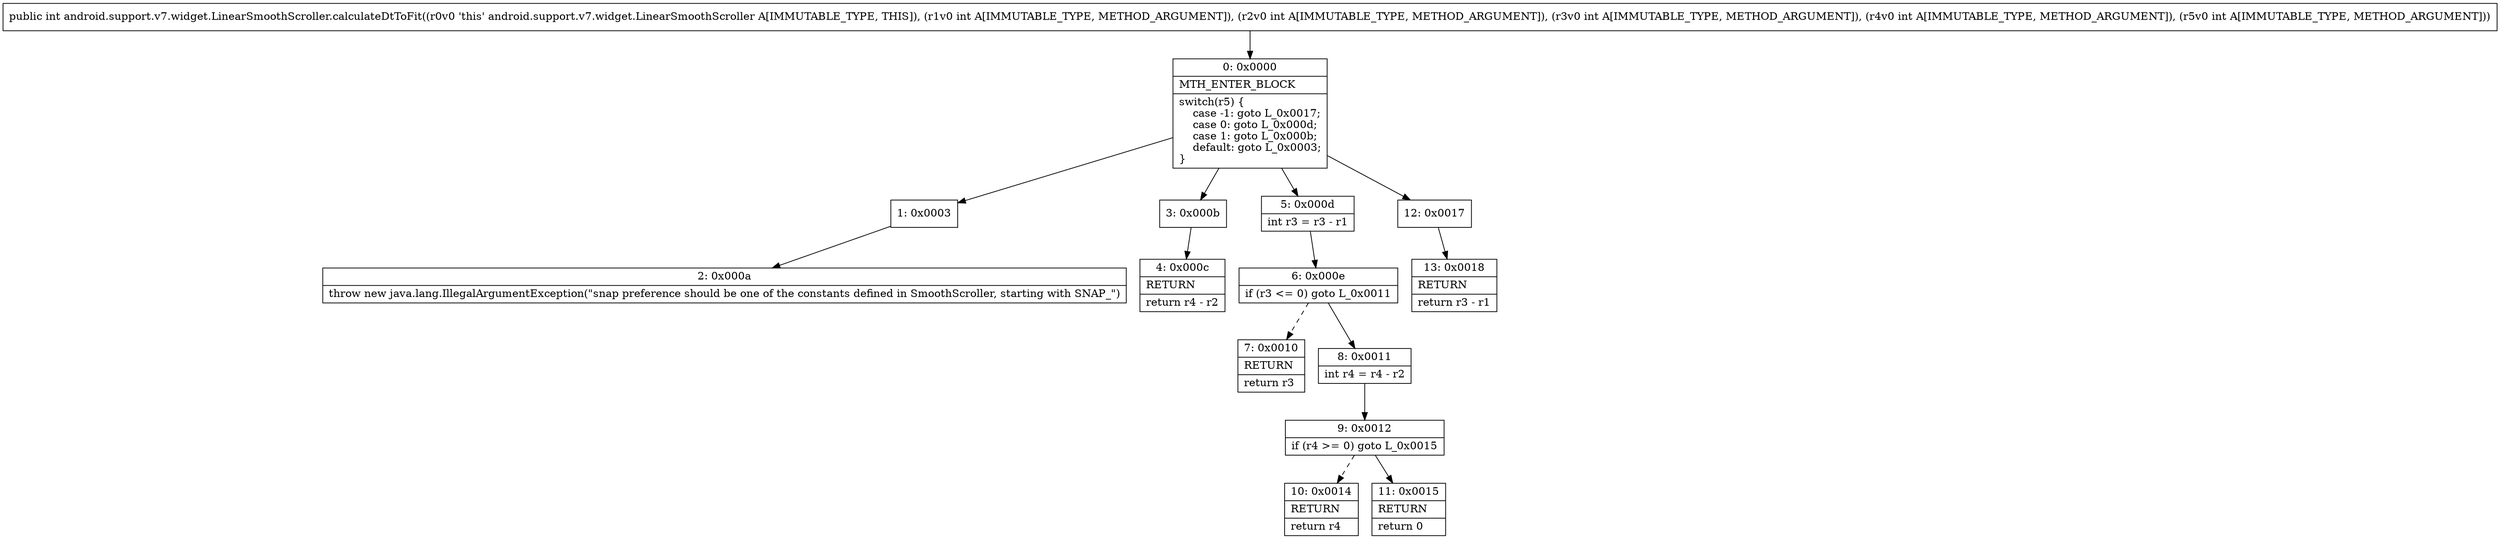 digraph "CFG forandroid.support.v7.widget.LinearSmoothScroller.calculateDtToFit(IIIII)I" {
Node_0 [shape=record,label="{0\:\ 0x0000|MTH_ENTER_BLOCK\l|switch(r5) \{\l    case \-1: goto L_0x0017;\l    case 0: goto L_0x000d;\l    case 1: goto L_0x000b;\l    default: goto L_0x0003;\l\}\l}"];
Node_1 [shape=record,label="{1\:\ 0x0003}"];
Node_2 [shape=record,label="{2\:\ 0x000a|throw new java.lang.IllegalArgumentException(\"snap preference should be one of the constants defined in SmoothScroller, starting with SNAP_\")\l}"];
Node_3 [shape=record,label="{3\:\ 0x000b}"];
Node_4 [shape=record,label="{4\:\ 0x000c|RETURN\l|return r4 \- r2\l}"];
Node_5 [shape=record,label="{5\:\ 0x000d|int r3 = r3 \- r1\l}"];
Node_6 [shape=record,label="{6\:\ 0x000e|if (r3 \<= 0) goto L_0x0011\l}"];
Node_7 [shape=record,label="{7\:\ 0x0010|RETURN\l|return r3\l}"];
Node_8 [shape=record,label="{8\:\ 0x0011|int r4 = r4 \- r2\l}"];
Node_9 [shape=record,label="{9\:\ 0x0012|if (r4 \>= 0) goto L_0x0015\l}"];
Node_10 [shape=record,label="{10\:\ 0x0014|RETURN\l|return r4\l}"];
Node_11 [shape=record,label="{11\:\ 0x0015|RETURN\l|return 0\l}"];
Node_12 [shape=record,label="{12\:\ 0x0017}"];
Node_13 [shape=record,label="{13\:\ 0x0018|RETURN\l|return r3 \- r1\l}"];
MethodNode[shape=record,label="{public int android.support.v7.widget.LinearSmoothScroller.calculateDtToFit((r0v0 'this' android.support.v7.widget.LinearSmoothScroller A[IMMUTABLE_TYPE, THIS]), (r1v0 int A[IMMUTABLE_TYPE, METHOD_ARGUMENT]), (r2v0 int A[IMMUTABLE_TYPE, METHOD_ARGUMENT]), (r3v0 int A[IMMUTABLE_TYPE, METHOD_ARGUMENT]), (r4v0 int A[IMMUTABLE_TYPE, METHOD_ARGUMENT]), (r5v0 int A[IMMUTABLE_TYPE, METHOD_ARGUMENT])) }"];
MethodNode -> Node_0;
Node_0 -> Node_1;
Node_0 -> Node_3;
Node_0 -> Node_5;
Node_0 -> Node_12;
Node_1 -> Node_2;
Node_3 -> Node_4;
Node_5 -> Node_6;
Node_6 -> Node_7[style=dashed];
Node_6 -> Node_8;
Node_8 -> Node_9;
Node_9 -> Node_10[style=dashed];
Node_9 -> Node_11;
Node_12 -> Node_13;
}

